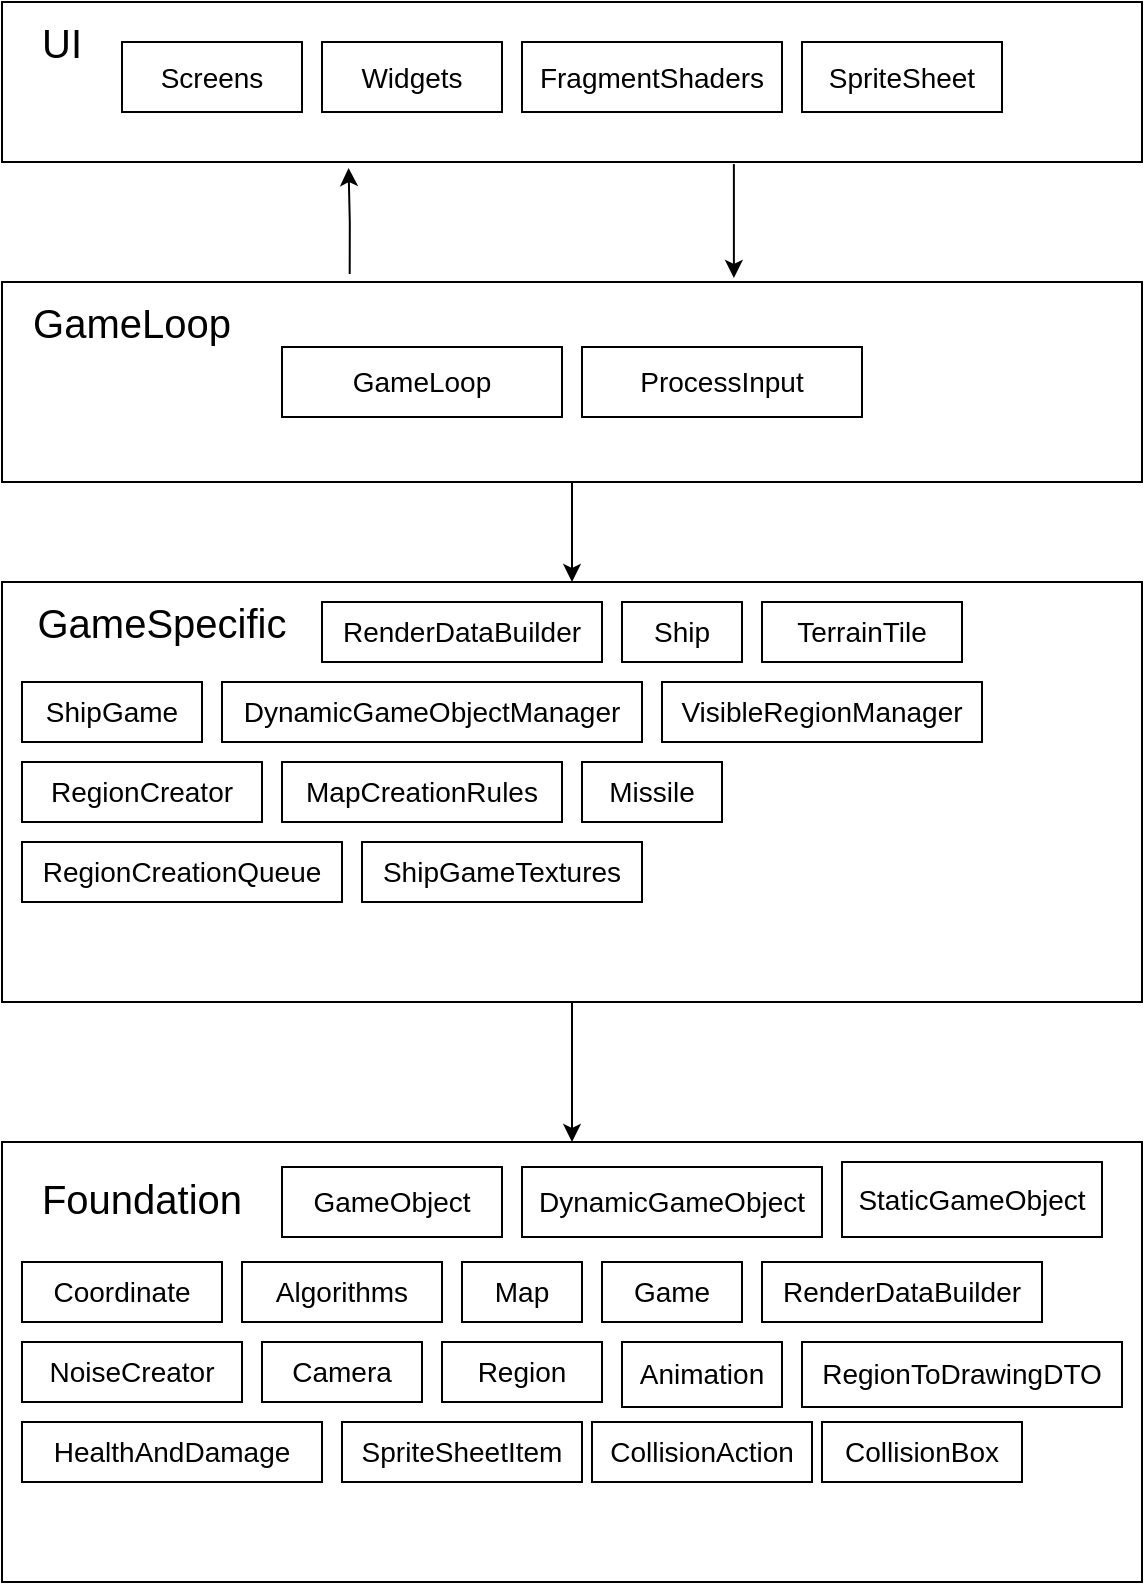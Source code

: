 <mxfile version="22.1.11" type="device">
  <diagram name="Page-1" id="yeNbnS1fe-diHzpEonQ5">
    <mxGraphModel dx="954" dy="642" grid="1" gridSize="10" guides="1" tooltips="1" connect="1" arrows="1" fold="1" page="1" pageScale="1" pageWidth="827" pageHeight="1169" math="0" shadow="0">
      <root>
        <mxCell id="0" />
        <mxCell id="1" parent="0" />
        <mxCell id="tV-kY4EEq9-toIPVNdlh-13" style="edgeStyle=orthogonalEdgeStyle;rounded=0;orthogonalLoop=1;jettySize=auto;html=1;exitX=0.305;exitY=-0.04;exitDx=0;exitDy=0;exitPerimeter=0;entryX=0.304;entryY=1.038;entryDx=0;entryDy=0;entryPerimeter=0;" parent="1" source="tV-kY4EEq9-toIPVNdlh-10" target="tV-kY4EEq9-toIPVNdlh-9" edge="1">
          <mxGeometry relative="1" as="geometry">
            <mxPoint x="700" y="170" as="targetPoint" />
          </mxGeometry>
        </mxCell>
        <mxCell id="tV-kY4EEq9-toIPVNdlh-9" value="" style="rounded=0;whiteSpace=wrap;html=1;" parent="1" vertex="1">
          <mxGeometry x="160" y="70" width="570" height="80" as="geometry" />
        </mxCell>
        <mxCell id="tV-kY4EEq9-toIPVNdlh-14" style="edgeStyle=orthogonalEdgeStyle;rounded=0;orthogonalLoop=1;jettySize=auto;html=1;" parent="1" source="tV-kY4EEq9-toIPVNdlh-10" target="tV-kY4EEq9-toIPVNdlh-11" edge="1">
          <mxGeometry relative="1" as="geometry" />
        </mxCell>
        <mxCell id="tV-kY4EEq9-toIPVNdlh-10" value="" style="rounded=0;whiteSpace=wrap;html=1;" parent="1" vertex="1">
          <mxGeometry x="160" y="210" width="570" height="100" as="geometry" />
        </mxCell>
        <mxCell id="tV-kY4EEq9-toIPVNdlh-15" style="edgeStyle=orthogonalEdgeStyle;rounded=0;orthogonalLoop=1;jettySize=auto;html=1;" parent="1" source="tV-kY4EEq9-toIPVNdlh-11" target="tV-kY4EEq9-toIPVNdlh-12" edge="1">
          <mxGeometry relative="1" as="geometry" />
        </mxCell>
        <mxCell id="tV-kY4EEq9-toIPVNdlh-11" value="" style="rounded=0;whiteSpace=wrap;html=1;" parent="1" vertex="1">
          <mxGeometry x="160" y="360" width="570" height="210" as="geometry" />
        </mxCell>
        <mxCell id="tV-kY4EEq9-toIPVNdlh-12" value="" style="rounded=0;whiteSpace=wrap;html=1;" parent="1" vertex="1">
          <mxGeometry x="160" y="640" width="570" height="220" as="geometry" />
        </mxCell>
        <mxCell id="tV-kY4EEq9-toIPVNdlh-16" value="UI" style="text;html=1;strokeColor=none;fillColor=none;align=center;verticalAlign=middle;whiteSpace=wrap;rounded=0;fontSize=20;" parent="1" vertex="1">
          <mxGeometry x="160" y="70" width="60" height="40" as="geometry" />
        </mxCell>
        <mxCell id="tV-kY4EEq9-toIPVNdlh-19" value="GameLoop" style="text;html=1;strokeColor=none;fillColor=none;align=center;verticalAlign=middle;whiteSpace=wrap;rounded=0;fontSize=20;" parent="1" vertex="1">
          <mxGeometry x="160" y="210" width="130" height="40" as="geometry" />
        </mxCell>
        <mxCell id="tV-kY4EEq9-toIPVNdlh-21" value="GameSpecific" style="text;html=1;strokeColor=none;fillColor=none;align=center;verticalAlign=middle;whiteSpace=wrap;rounded=0;fontSize=20;" parent="1" vertex="1">
          <mxGeometry x="160" y="360" width="160" height="40" as="geometry" />
        </mxCell>
        <mxCell id="tV-kY4EEq9-toIPVNdlh-22" value="Foundation" style="text;html=1;strokeColor=none;fillColor=none;align=center;verticalAlign=middle;whiteSpace=wrap;rounded=0;fontSize=20;" parent="1" vertex="1">
          <mxGeometry x="160" y="647.5" width="140" height="40" as="geometry" />
        </mxCell>
        <mxCell id="tV-kY4EEq9-toIPVNdlh-24" value="&lt;font style=&quot;font-size: 14px;&quot;&gt;Ship&lt;/font&gt;" style="rounded=0;whiteSpace=wrap;html=1;" parent="1" vertex="1">
          <mxGeometry x="470" y="370" width="60" height="30" as="geometry" />
        </mxCell>
        <mxCell id="tV-kY4EEq9-toIPVNdlh-25" value="&lt;font style=&quot;font-size: 14px;&quot;&gt;TerrainTile&lt;/font&gt;" style="rounded=0;whiteSpace=wrap;html=1;" parent="1" vertex="1">
          <mxGeometry x="540" y="370" width="100" height="30" as="geometry" />
        </mxCell>
        <mxCell id="tV-kY4EEq9-toIPVNdlh-26" value="&lt;font style=&quot;font-size: 14px;&quot;&gt;DynamicGameObjectManager&lt;/font&gt;" style="rounded=0;whiteSpace=wrap;html=1;" parent="1" vertex="1">
          <mxGeometry x="270" y="410" width="210" height="30" as="geometry" />
        </mxCell>
        <mxCell id="tV-kY4EEq9-toIPVNdlh-27" value="&lt;span style=&quot;font-size: 14px;&quot;&gt;RegionCreator&lt;/span&gt;" style="rounded=0;whiteSpace=wrap;html=1;" parent="1" vertex="1">
          <mxGeometry x="170" y="450" width="120" height="30" as="geometry" />
        </mxCell>
        <mxCell id="tV-kY4EEq9-toIPVNdlh-28" value="&lt;span style=&quot;font-size: 14px;&quot;&gt;MapCreationRules&lt;/span&gt;" style="rounded=0;whiteSpace=wrap;html=1;" parent="1" vertex="1">
          <mxGeometry x="300" y="450" width="140" height="30" as="geometry" />
        </mxCell>
        <mxCell id="tV-kY4EEq9-toIPVNdlh-29" value="&lt;span style=&quot;font-size: 14px;&quot;&gt;NoiseCreator&lt;/span&gt;" style="rounded=0;whiteSpace=wrap;html=1;" parent="1" vertex="1">
          <mxGeometry x="170" y="740" width="110" height="30" as="geometry" />
        </mxCell>
        <mxCell id="tV-kY4EEq9-toIPVNdlh-31" value="&lt;span style=&quot;font-size: 14px;&quot;&gt;Missile&lt;/span&gt;" style="rounded=0;whiteSpace=wrap;html=1;" parent="1" vertex="1">
          <mxGeometry x="450" y="450" width="70" height="30" as="geometry" />
        </mxCell>
        <mxCell id="tV-kY4EEq9-toIPVNdlh-32" value="&lt;span style=&quot;font-size: 14px;&quot;&gt;GameObject&lt;/span&gt;" style="rounded=0;whiteSpace=wrap;html=1;" parent="1" vertex="1">
          <mxGeometry x="300" y="652.5" width="110" height="35" as="geometry" />
        </mxCell>
        <mxCell id="tV-kY4EEq9-toIPVNdlh-33" value="&lt;span style=&quot;font-size: 14px;&quot;&gt;StaticGameObject&lt;/span&gt;" style="rounded=0;whiteSpace=wrap;html=1;" parent="1" vertex="1">
          <mxGeometry x="580" y="650" width="130" height="37.5" as="geometry" />
        </mxCell>
        <mxCell id="tV-kY4EEq9-toIPVNdlh-34" value="&lt;span style=&quot;font-size: 14px;&quot;&gt;DynamicGameObject&lt;/span&gt;" style="rounded=0;whiteSpace=wrap;html=1;" parent="1" vertex="1">
          <mxGeometry x="420" y="652.5" width="150" height="35" as="geometry" />
        </mxCell>
        <mxCell id="tV-kY4EEq9-toIPVNdlh-35" value="&lt;span style=&quot;font-size: 14px;&quot;&gt;Camera&lt;/span&gt;" style="rounded=0;whiteSpace=wrap;html=1;" parent="1" vertex="1">
          <mxGeometry x="290" y="740" width="80" height="30" as="geometry" />
        </mxCell>
        <mxCell id="tV-kY4EEq9-toIPVNdlh-37" value="&lt;span style=&quot;font-size: 14px;&quot;&gt;GameLoop&lt;/span&gt;" style="rounded=0;whiteSpace=wrap;html=1;" parent="1" vertex="1">
          <mxGeometry x="300" y="242.5" width="140" height="35" as="geometry" />
        </mxCell>
        <mxCell id="tV-kY4EEq9-toIPVNdlh-38" value="&lt;span style=&quot;font-size: 14px;&quot;&gt;ProcessInput&lt;/span&gt;" style="rounded=0;whiteSpace=wrap;html=1;" parent="1" vertex="1">
          <mxGeometry x="450" y="242.5" width="140" height="35" as="geometry" />
        </mxCell>
        <mxCell id="tV-kY4EEq9-toIPVNdlh-39" value="&lt;span style=&quot;font-size: 14px;&quot;&gt;Screens&lt;/span&gt;" style="rounded=0;whiteSpace=wrap;html=1;" parent="1" vertex="1">
          <mxGeometry x="220" y="90" width="90" height="35" as="geometry" />
        </mxCell>
        <mxCell id="tV-kY4EEq9-toIPVNdlh-40" value="&lt;span style=&quot;font-size: 14px;&quot;&gt;Widgets&lt;/span&gt;" style="rounded=0;whiteSpace=wrap;html=1;" parent="1" vertex="1">
          <mxGeometry x="320" y="90" width="90" height="35" as="geometry" />
        </mxCell>
        <mxCell id="tV-kY4EEq9-toIPVNdlh-44" value="&lt;span style=&quot;font-size: 14px;&quot;&gt;Map&lt;/span&gt;" style="rounded=0;whiteSpace=wrap;html=1;" parent="1" vertex="1">
          <mxGeometry x="390" y="700" width="60" height="30" as="geometry" />
        </mxCell>
        <mxCell id="tV-kY4EEq9-toIPVNdlh-45" value="&lt;span style=&quot;font-size: 14px;&quot;&gt;Region&lt;/span&gt;" style="rounded=0;whiteSpace=wrap;html=1;" parent="1" vertex="1">
          <mxGeometry x="380" y="740" width="80" height="30" as="geometry" />
        </mxCell>
        <mxCell id="tV-kY4EEq9-toIPVNdlh-46" value="&lt;span style=&quot;font-size: 14px;&quot;&gt;Coordinate&lt;/span&gt;" style="rounded=0;whiteSpace=wrap;html=1;" parent="1" vertex="1">
          <mxGeometry x="170" y="700" width="100" height="30" as="geometry" />
        </mxCell>
        <mxCell id="tV-kY4EEq9-toIPVNdlh-47" value="&lt;span style=&quot;font-size: 14px;&quot;&gt;Algorithms&lt;/span&gt;" style="rounded=0;whiteSpace=wrap;html=1;" parent="1" vertex="1">
          <mxGeometry x="280" y="700" width="100" height="30" as="geometry" />
        </mxCell>
        <mxCell id="tV-kY4EEq9-toIPVNdlh-48" value="&lt;span style=&quot;font-size: 14px;&quot;&gt;RegionCreationQueue&lt;/span&gt;" style="rounded=0;whiteSpace=wrap;html=1;" parent="1" vertex="1">
          <mxGeometry x="170" y="490" width="160" height="30" as="geometry" />
        </mxCell>
        <mxCell id="tV-kY4EEq9-toIPVNdlh-49" value="&lt;span style=&quot;font-size: 14px;&quot;&gt;VisibleRegionManager&lt;/span&gt;" style="rounded=0;whiteSpace=wrap;html=1;" parent="1" vertex="1">
          <mxGeometry x="490" y="410" width="160" height="30" as="geometry" />
        </mxCell>
        <mxCell id="tV-kY4EEq9-toIPVNdlh-50" value="&lt;span style=&quot;font-size: 14px;&quot;&gt;Game&lt;/span&gt;" style="rounded=0;whiteSpace=wrap;html=1;" parent="1" vertex="1">
          <mxGeometry x="460" y="700" width="70" height="30" as="geometry" />
        </mxCell>
        <mxCell id="tV-kY4EEq9-toIPVNdlh-51" value="&lt;span style=&quot;font-size: 14px;&quot;&gt;ShipGame&lt;/span&gt;" style="rounded=0;whiteSpace=wrap;html=1;" parent="1" vertex="1">
          <mxGeometry x="170" y="410" width="90" height="30" as="geometry" />
        </mxCell>
        <mxCell id="tV-kY4EEq9-toIPVNdlh-53" value="&lt;span style=&quot;font-size: 14px;&quot;&gt;Animation&lt;/span&gt;" style="rounded=0;whiteSpace=wrap;html=1;" parent="1" vertex="1">
          <mxGeometry x="470" y="740" width="80" height="32.5" as="geometry" />
        </mxCell>
        <mxCell id="tV-kY4EEq9-toIPVNdlh-54" value="&lt;span style=&quot;font-size: 14px;&quot;&gt;HealthAndDamage&lt;/span&gt;" style="rounded=0;whiteSpace=wrap;html=1;" parent="1" vertex="1">
          <mxGeometry x="170" y="780" width="150" height="30" as="geometry" />
        </mxCell>
        <mxCell id="tV-kY4EEq9-toIPVNdlh-55" value="&lt;span style=&quot;font-size: 14px;&quot;&gt;SpriteSheetItem&lt;/span&gt;" style="rounded=0;whiteSpace=wrap;html=1;" parent="1" vertex="1">
          <mxGeometry x="330" y="780" width="120" height="30" as="geometry" />
        </mxCell>
        <mxCell id="tV-kY4EEq9-toIPVNdlh-56" value="&lt;span style=&quot;font-size: 14px;&quot;&gt;ShipGameTextures&lt;/span&gt;" style="rounded=0;whiteSpace=wrap;html=1;" parent="1" vertex="1">
          <mxGeometry x="340" y="490" width="140" height="30" as="geometry" />
        </mxCell>
        <mxCell id="tV-kY4EEq9-toIPVNdlh-57" value="&lt;span style=&quot;font-size: 14px;&quot;&gt;RegionToDrawingDTO&lt;/span&gt;" style="rounded=0;whiteSpace=wrap;html=1;" parent="1" vertex="1">
          <mxGeometry x="560" y="740" width="160" height="32.5" as="geometry" />
        </mxCell>
        <mxCell id="tV-kY4EEq9-toIPVNdlh-58" value="&lt;span style=&quot;font-size: 14px;&quot;&gt;RenderDataBuilder&lt;/span&gt;" style="rounded=0;whiteSpace=wrap;html=1;" parent="1" vertex="1">
          <mxGeometry x="540" y="700" width="140" height="30" as="geometry" />
        </mxCell>
        <mxCell id="tV-kY4EEq9-toIPVNdlh-59" value="&lt;span style=&quot;font-size: 14px;&quot;&gt;RenderDataBuilder&lt;/span&gt;" style="rounded=0;whiteSpace=wrap;html=1;" parent="1" vertex="1">
          <mxGeometry x="320" y="370" width="140" height="30" as="geometry" />
        </mxCell>
        <mxCell id="tV-kY4EEq9-toIPVNdlh-60" value="&lt;span style=&quot;font-size: 14px;&quot;&gt;CollisionBox&lt;/span&gt;" style="rounded=0;whiteSpace=wrap;html=1;" parent="1" vertex="1">
          <mxGeometry x="570" y="780" width="100" height="30" as="geometry" />
        </mxCell>
        <mxCell id="tV-kY4EEq9-toIPVNdlh-61" value="&lt;span style=&quot;font-size: 14px;&quot;&gt;CollisionAction&lt;/span&gt;" style="rounded=0;whiteSpace=wrap;html=1;" parent="1" vertex="1">
          <mxGeometry x="455" y="780" width="110" height="30" as="geometry" />
        </mxCell>
        <mxCell id="tV-kY4EEq9-toIPVNdlh-62" value="&lt;span style=&quot;font-size: 14px;&quot;&gt;FragmentShaders&lt;/span&gt;" style="rounded=0;whiteSpace=wrap;html=1;" parent="1" vertex="1">
          <mxGeometry x="420" y="90" width="130" height="35" as="geometry" />
        </mxCell>
        <mxCell id="tV-kY4EEq9-toIPVNdlh-63" value="&lt;span style=&quot;font-size: 14px;&quot;&gt;SpriteSheet&lt;/span&gt;" style="rounded=0;whiteSpace=wrap;html=1;" parent="1" vertex="1">
          <mxGeometry x="560" y="90" width="100" height="35" as="geometry" />
        </mxCell>
        <mxCell id="scaYx5L6oWxQG4VDq2f3-2" style="edgeStyle=orthogonalEdgeStyle;rounded=0;orthogonalLoop=1;jettySize=auto;html=1;exitX=0.642;exitY=1.013;exitDx=0;exitDy=0;exitPerimeter=0;entryX=0.642;entryY=-0.02;entryDx=0;entryDy=0;entryPerimeter=0;" edge="1" parent="1" source="tV-kY4EEq9-toIPVNdlh-9" target="tV-kY4EEq9-toIPVNdlh-10">
          <mxGeometry relative="1" as="geometry">
            <mxPoint x="455" y="160" as="sourcePoint" />
            <mxPoint x="455" y="220" as="targetPoint" />
          </mxGeometry>
        </mxCell>
      </root>
    </mxGraphModel>
  </diagram>
</mxfile>
